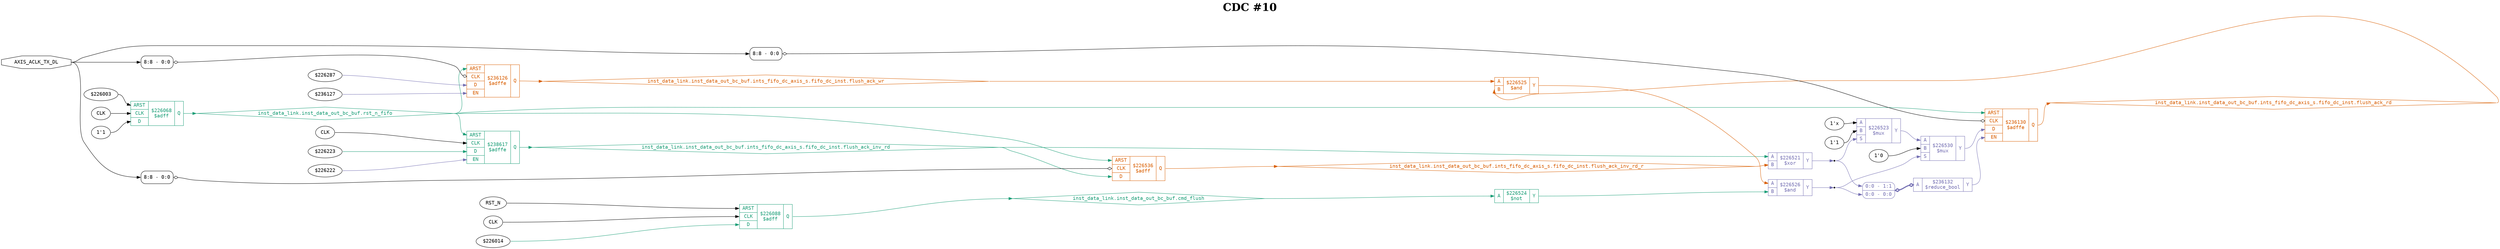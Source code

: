 digraph "spacefibre_light_top" {
label=<<b>CDC #10</b>>;
labelloc="t"
fontsize="30"
node ["fontname"="Courier"]
edge ["fontname"="Courier"]
rankdir="LR";
remincross=true;
n8 [ shape=octagon, label="AXIS_ACLK_TX_DL", color="black", fontcolor="black", href="/src/ip_spacefibre_light_top/spacefibre_light_top.vhd#58" ];
n9 [ shape=diamond, label="inst_data_link.inst_data_out_bc_buf.cmd_flush", colorscheme="dark28", color="1", fontcolor="1", href="/src/module_data_link/data_out_bc_buf.vhd#113" ];
n10 [ shape=diamond, label="inst_data_link.inst_data_out_bc_buf.ints_fifo_dc_axis_s.fifo_dc_inst.flush_ack_inv_rd", colorscheme="dark28", color="1", fontcolor="1", href="/src/ip/fifo_dc/fifo_dc.vhd#117" ];
n11 [ shape=diamond, label="inst_data_link.inst_data_out_bc_buf.ints_fifo_dc_axis_s.fifo_dc_inst.flush_ack_inv_rd_r", colorscheme="dark28", color="2", fontcolor="2", href="/src/ip/fifo_dc/fifo_dc.vhd#118" ];
n12 [ shape=diamond, label="inst_data_link.inst_data_out_bc_buf.ints_fifo_dc_axis_s.fifo_dc_inst.flush_ack_rd", colorscheme="dark28", color="2", fontcolor="2", href="/src/ip/fifo_dc/fifo_dc.vhd#120" ];
n13 [ shape=diamond, label="inst_data_link.inst_data_out_bc_buf.ints_fifo_dc_axis_s.fifo_dc_inst.flush_ack_wr", colorscheme="dark28", color="2", fontcolor="2", href="/src/ip/fifo_dc/fifo_dc.vhd#119" ];
n14 [ shape=diamond, label="inst_data_link.inst_data_out_bc_buf.rst_n_fifo", colorscheme="dark28", color="1", fontcolor="1", href="/src/module_data_link/data_out_bc_buf.vhd#118" ];
{ rank="source"; n8;}
{ rank="sink";}
v1 [ label="$226287" ];
v2 [ label="$236127" ];
c20 [ shape=record, label="{{<p15> ARST|<p16> CLK|<p17> D|<p18> EN}|$236126\n$adffe|{<p19> Q}}", colorscheme="dark28", color="2", fontcolor="2" , href="/src/ip/fifo_dc/fifo_dc.vhd#440"  ];
x0 [ shape=record, style=rounded, label="<s0> 8:8 - 0:0 ", color="black", fontcolor="black" ];
x0:e -> c20:p16:w [arrowhead=odiamond, arrowtail=odiamond, dir=both, color="black", fontcolor="black", label=""];
c21 [ shape=record, label="{{<p15> ARST|<p16> CLK|<p17> D|<p18> EN}|$236130\n$adffe|{<p19> Q}}", colorscheme="dark28", color="2", fontcolor="2" , href="/src/ip/fifo_dc/fifo_dc.vhd#440"  ];
x3 [ shape=record, style=rounded, label="<s0> 8:8 - 0:0 ", color="black", fontcolor="black" ];
x3:e -> c21:p16:w [arrowhead=odiamond, arrowtail=odiamond, dir=both, color="black", fontcolor="black", label=""];
v4 [ label="CLK" ];
v5 [ label="$226223" ];
v6 [ label="$226222" ];
c22 [ shape=record, label="{{<p15> ARST|<p16> CLK|<p17> D|<p18> EN}|$238617\n$adffe|{<p19> Q}}", colorscheme="dark28", color="1", fontcolor="1" , href="/src/ip/fifo_dc/fifo_dc.vhd#321"  ];
c25 [ shape=record, label="{{<p23> A}|$236132\n$reduce_bool|{<p24> Y}}", colorscheme="dark28", color="3", fontcolor="3" ];
x7 [ shape=record, style=rounded, label="<s1> 0:0 - 1:1 |<s0> 0:0 - 0:0 ", colorscheme="dark28", color="3", fontcolor="3" ];
x7:e -> c25:p23:w [arrowhead=odiamond, arrowtail=odiamond, dir=both, colorscheme="dark28", color="3", fontcolor="3", style="setlinewidth(3)", label=""];
v8 [ label="RST_N" ];
v9 [ label="CLK" ];
v10 [ label="$226014" ];
c26 [ shape=record, label="{{<p15> ARST|<p16> CLK|<p17> D}|$226088\n$adff|{<p19> Q}}", colorscheme="dark28", color="1", fontcolor="1" , href="/src/module_data_link/data_out_bc_buf.vhd#184"  ];
v11 [ label="$226003" ];
v12 [ label="CLK" ];
v13 [ label="1'1" ];
c27 [ shape=record, label="{{<p15> ARST|<p16> CLK|<p17> D}|$226068\n$adff|{<p19> Q}}", colorscheme="dark28", color="1", fontcolor="1" , href="/src/module_data_link/data_out_bc_buf.vhd#172"  ];
c28 [ shape=record, label="{{<p15> ARST|<p16> CLK|<p17> D}|$226536\n$adff|{<p19> Q}}", colorscheme="dark28", color="2", fontcolor="2" , href="/src/ip/fifo_dc/fifo_dc.vhd#440"  ];
x14 [ shape=record, style=rounded, label="<s0> 8:8 - 0:0 ", color="black", fontcolor="black" ];
x14:e -> c28:p16:w [arrowhead=odiamond, arrowtail=odiamond, dir=both, color="black", fontcolor="black", label=""];
c30 [ shape=record, label="{{<p23> A|<p29> B}|$226521\n$xor|{<p24> Y}}", colorscheme="dark28", color="3", fontcolor="3" , href="/src/ip/fifo_dc/fifo_dc.vhd#466"  ];
v15 [ label="1'x" ];
v16 [ label="1'1" ];
c32 [ shape=record, label="{{<p23> A|<p29> B|<p31> S}|$226523\n$mux|{<p24> Y}}", colorscheme="dark28", color="3", fontcolor="3" , href="/src/ip/fifo_dc/fifo_dc.vhd#466"  ];
c33 [ shape=record, label="{{<p23> A}|$226524\n$not|{<p24> Y}}", colorscheme="dark28", color="1", fontcolor="1" , href="/src/ip/fifo_dc/fifo_dc.vhd#471"  ];
c34 [ shape=record, label="{{<p23> A|<p29> B}|$226525\n$and|{<p24> Y}}", colorscheme="dark28", color="2", fontcolor="2" , href="/src/ip/fifo_dc/fifo_dc.vhd#471"  ];
c35 [ shape=record, label="{{<p23> A|<p29> B}|$226526\n$and|{<p24> Y}}", colorscheme="dark28", color="3", fontcolor="3" , href="/src/ip/fifo_dc/fifo_dc.vhd#471"  ];
v17 [ label="1'0" ];
c36 [ shape=record, label="{{<p23> A|<p29> B|<p31> S}|$226530\n$mux|{<p24> Y}}", colorscheme="dark28", color="3", fontcolor="3" , href="/src/ip/fifo_dc/fifo_dc.vhd#471"  ];
c25:p24:e -> c21:p18:w [colorscheme="dark28", color="3", fontcolor="3", label=""];
c22:p19:e -> n10:w [colorscheme="dark28", color="1", fontcolor="1", label=""];
n10:e -> c28:p17:w [colorscheme="dark28", color="1", fontcolor="1", label=""];
n10:e -> c30:p23:w [colorscheme="dark28", color="1", fontcolor="1", label=""];
c28:p19:e -> n11:w [colorscheme="dark28", color="2", fontcolor="2", label=""];
n11:e -> c30:p29:w [colorscheme="dark28", color="2", fontcolor="2", label=""];
c21:p19:e -> n12:w [colorscheme="dark28", color="2", fontcolor="2", label=""];
n12:e -> c34:p29:w [colorscheme="dark28", color="2", fontcolor="2", label=""];
c20:p19:e -> n13:w [colorscheme="dark28", color="2", fontcolor="2", label=""];
n13:e -> c34:p23:w [colorscheme="dark28", color="2", fontcolor="2", label=""];
c27:p19:e -> n14:w [colorscheme="dark28", color="1", fontcolor="1", label=""];
n14:e -> c20:p15:w [colorscheme="dark28", color="1", fontcolor="1", label=""];
n14:e -> c21:p15:w [colorscheme="dark28", color="1", fontcolor="1", label=""];
n14:e -> c22:p15:w [colorscheme="dark28", color="1", fontcolor="1", label=""];
n14:e -> c28:p15:w [colorscheme="dark28", color="1", fontcolor="1", label=""];
n2 [ shape=point ];
c30:p24:e -> n2:w [colorscheme="dark28", color="3", fontcolor="3", label=""];
n2:e -> c32:p31:w [colorscheme="dark28", color="3", fontcolor="3", label=""];
n2:e -> x7:s1:w [colorscheme="dark28", color="3", fontcolor="3", label=""];
c32:p24:e -> c36:p23:w [colorscheme="dark28", color="3", fontcolor="3", label=""];
c33:p24:e -> c35:p29:w [colorscheme="dark28", color="1", fontcolor="1", label=""];
c34:p24:e -> c35:p23:w [colorscheme="dark28", color="2", fontcolor="2", label=""];
n6 [ shape=point ];
c35:p24:e -> n6:w [colorscheme="dark28", color="3", fontcolor="3", label=""];
n6:e -> c36:p31:w [colorscheme="dark28", color="3", fontcolor="3", label=""];
n6:e -> x7:s0:w [colorscheme="dark28", color="3", fontcolor="3", label=""];
c36:p24:e -> c21:p17:w [colorscheme="dark28", color="3", fontcolor="3", label=""];
n8:e -> x0:s0:w [color="black", fontcolor="black", label=""];
n8:e -> x14:s0:w [color="black", fontcolor="black", label=""];
n8:e -> x3:s0:w [color="black", fontcolor="black", label=""];
c26:p19:e -> n9:w [colorscheme="dark28", color="1", fontcolor="1", label=""];
n9:e -> c33:p23:w [colorscheme="dark28", color="1", fontcolor="1", label=""];
v1:e -> c20:p17:w [colorscheme="dark28", color="3", fontcolor="3", label=""];
v10:e -> c26:p17:w [colorscheme="dark28", color="1", fontcolor="1", label=""];
v11:e -> c27:p15:w [color="black", fontcolor="black", label=""];
v12:e -> c27:p16:w [color="black", fontcolor="black", label=""];
v13:e -> c27:p17:w [color="black", fontcolor="black", label=""];
v15:e -> c32:p23:w [color="black", fontcolor="black", label=""];
v16:e -> c32:p29:w [color="black", fontcolor="black", label=""];
v17:e -> c36:p29:w [color="black", fontcolor="black", label=""];
v2:e -> c20:p18:w [colorscheme="dark28", color="3", fontcolor="3", label=""];
v4:e -> c22:p16:w [color="black", fontcolor="black", label=""];
v5:e -> c22:p17:w [colorscheme="dark28", color="1", fontcolor="1", label=""];
v6:e -> c22:p18:w [colorscheme="dark28", color="3", fontcolor="3", label=""];
v8:e -> c26:p15:w [color="black", fontcolor="black", label=""];
v9:e -> c26:p16:w [color="black", fontcolor="black", label=""];
}
